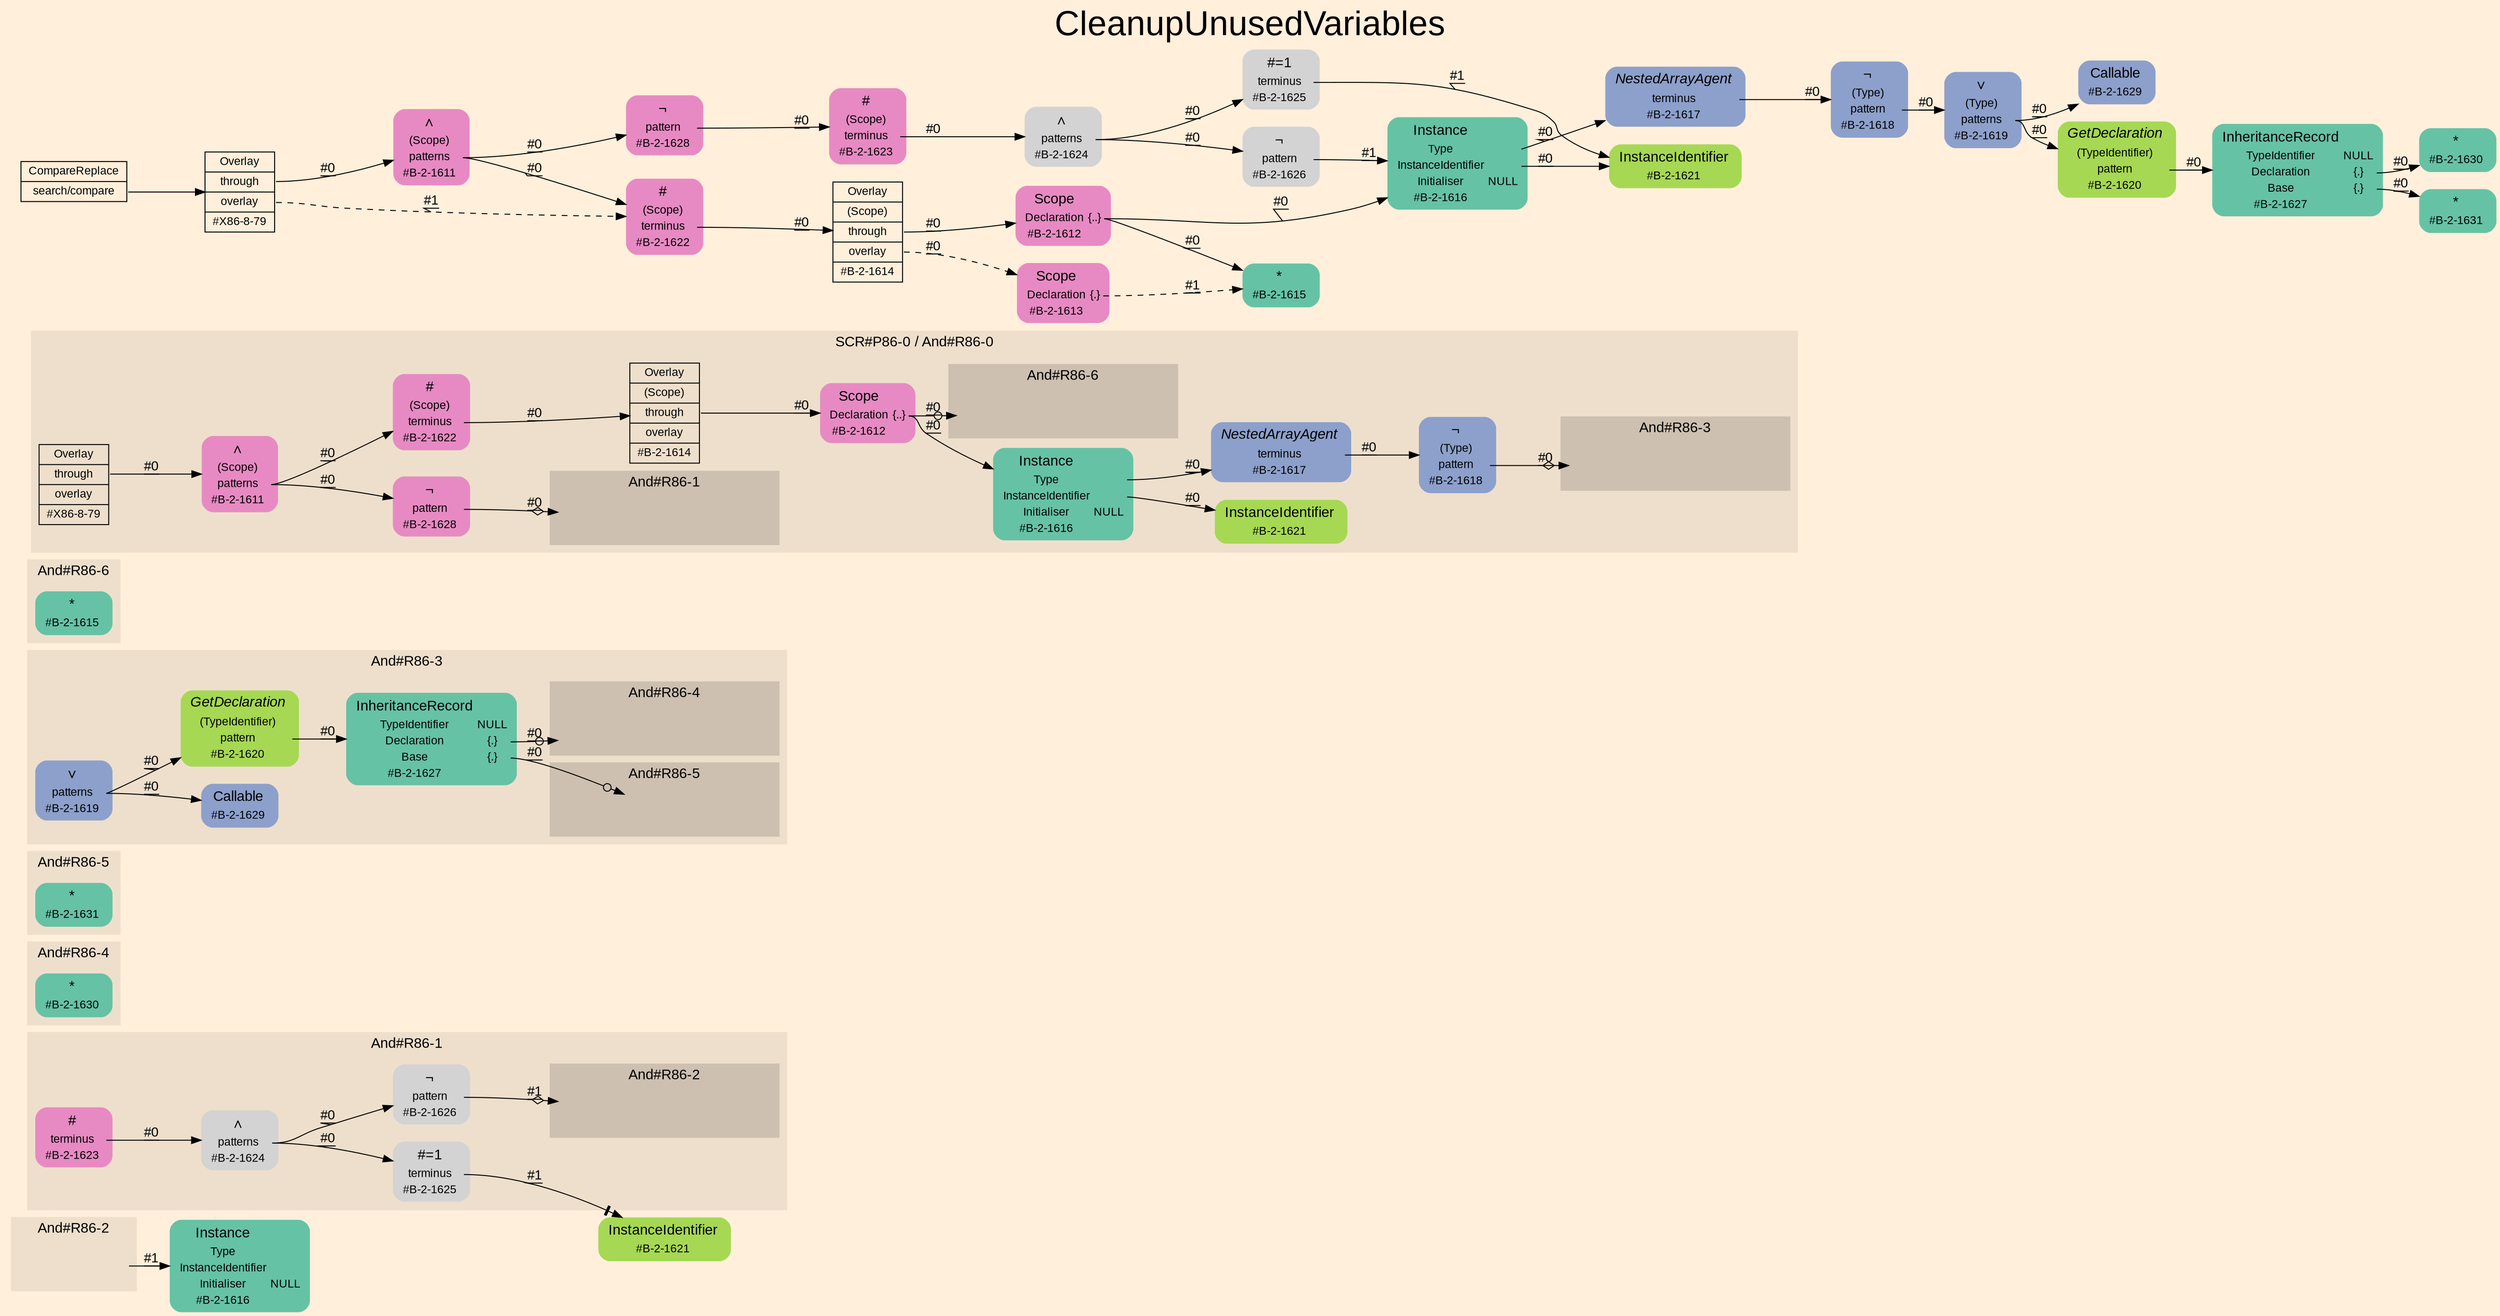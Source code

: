 digraph "CleanupUnusedVariables" {
label = "CleanupUnusedVariables"
labelloc = t
fontsize = "36"
graph [
    rankdir = "LR"
    ranksep = 0.3
    bgcolor = antiquewhite1
    color = black
    fontcolor = black
    fontname = "Arial"
];
node [
    fontname = "Arial"
];
edge [
    fontname = "Arial"
];

// -------------------- figure And#R86-2 --------------------
// -------- region And#R86-2 ----------
subgraph "clusterAnd#R86-2" {
    label = "And#R86-2"
    style = "filled"
    color = antiquewhite2
    fontsize = "15"
    "And#R86-2/IRIP" [
        // -------- block And#R86-2/IRIP ----------
        shape = none
        style = "invisible"
    ];
    
}

"And#R86-2/#B-2-1616" [
    // -------- block And#R86-2/#B-2-1616 ----------
    shape = "plaintext"
    fillcolor = "/set28/1"
    label = <<TABLE BORDER="0" CELLBORDER="0" CELLSPACING="0">
     <TR><TD><FONT POINT-SIZE="15.0">Instance</FONT></TD><TD></TD></TR>
     <TR><TD>Type</TD><TD PORT="port0"></TD></TR>
     <TR><TD>InstanceIdentifier</TD><TD PORT="port1"></TD></TR>
     <TR><TD>Initialiser</TD><TD PORT="port2">NULL</TD></TR>
     <TR><TD>#B-2-1616</TD><TD PORT="port3"></TD></TR>
    </TABLE>>
    style = "rounded,filled"
    fontsize = "12"
];

"And#R86-2/IRIP" -> "And#R86-2/#B-2-1616" [
    label = "#1"
    decorate = true
    color = black
    fontcolor = black
];


// -------------------- figure And#R86-1 --------------------
// -------- region And#R86-1 ----------
subgraph "clusterAnd#R86-1" {
    label = "And#R86-1"
    style = "filled"
    color = antiquewhite2
    fontsize = "15"
    "And#R86-1/#B-2-1625" [
        // -------- block And#R86-1/#B-2-1625 ----------
        shape = "plaintext"
        label = <<TABLE BORDER="0" CELLBORDER="0" CELLSPACING="0">
         <TR><TD><FONT POINT-SIZE="15.0">#=1</FONT></TD><TD></TD></TR>
         <TR><TD>terminus</TD><TD PORT="port0"></TD></TR>
         <TR><TD>#B-2-1625</TD><TD PORT="port1"></TD></TR>
        </TABLE>>
        style = "rounded,filled"
        fontsize = "12"
    ];
    
    "And#R86-1/#B-2-1624" [
        // -------- block And#R86-1/#B-2-1624 ----------
        shape = "plaintext"
        label = <<TABLE BORDER="0" CELLBORDER="0" CELLSPACING="0">
         <TR><TD><FONT POINT-SIZE="15.0">∧</FONT></TD><TD></TD></TR>
         <TR><TD>patterns</TD><TD PORT="port0"></TD></TR>
         <TR><TD>#B-2-1624</TD><TD PORT="port1"></TD></TR>
        </TABLE>>
        style = "rounded,filled"
        fontsize = "12"
    ];
    
    "And#R86-1/#B-2-1623" [
        // -------- block And#R86-1/#B-2-1623 ----------
        shape = "plaintext"
        fillcolor = "/set28/4"
        label = <<TABLE BORDER="0" CELLBORDER="0" CELLSPACING="0">
         <TR><TD><FONT POINT-SIZE="15.0">#</FONT></TD><TD></TD></TR>
         <TR><TD>terminus</TD><TD PORT="port0"></TD></TR>
         <TR><TD>#B-2-1623</TD><TD PORT="port1"></TD></TR>
        </TABLE>>
        style = "rounded,filled"
        fontsize = "12"
    ];
    
    "And#R86-1/#B-2-1626" [
        // -------- block And#R86-1/#B-2-1626 ----------
        shape = "plaintext"
        label = <<TABLE BORDER="0" CELLBORDER="0" CELLSPACING="0">
         <TR><TD><FONT POINT-SIZE="15.0">¬</FONT></TD><TD></TD></TR>
         <TR><TD>pattern</TD><TD PORT="port0"></TD></TR>
         <TR><TD>#B-2-1626</TD><TD PORT="port1"></TD></TR>
        </TABLE>>
        style = "rounded,filled"
        fontsize = "12"
    ];
    
    // -------- region And#R86-1/And#R86-2 ----------
    subgraph "clusterAnd#R86-1/And#R86-2" {
        label = "And#R86-2"
        style = "filled"
        color = antiquewhite3
        fontsize = "15"
        "And#R86-1/And#R86-2/#B-2-1616" [
            // -------- block And#R86-1/And#R86-2/#B-2-1616 ----------
            shape = none
            fillcolor = "/set28/1"
            style = "invisible"
        ];
        
    }
    
}

"And#R86-1/#B-2-1621" [
    // -------- block And#R86-1/#B-2-1621 ----------
    shape = "plaintext"
    fillcolor = "/set28/5"
    label = <<TABLE BORDER="0" CELLBORDER="0" CELLSPACING="0">
     <TR><TD><FONT POINT-SIZE="15.0">InstanceIdentifier</FONT></TD><TD></TD></TR>
     <TR><TD>#B-2-1621</TD><TD PORT="port0"></TD></TR>
    </TABLE>>
    style = "rounded,filled"
    fontsize = "12"
];

"And#R86-1/#B-2-1625":port0 -> "And#R86-1/#B-2-1621" [
    arrowhead="normalnonetee"
    label = "#1"
    decorate = true
    color = black
    fontcolor = black
];

"And#R86-1/#B-2-1624":port0 -> "And#R86-1/#B-2-1625" [
    label = "#0"
    decorate = true
    color = black
    fontcolor = black
];

"And#R86-1/#B-2-1624":port0 -> "And#R86-1/#B-2-1626" [
    label = "#0"
    decorate = true
    color = black
    fontcolor = black
];

"And#R86-1/#B-2-1623":port0 -> "And#R86-1/#B-2-1624" [
    label = "#0"
    decorate = true
    color = black
    fontcolor = black
];

"And#R86-1/#B-2-1626":port0 -> "And#R86-1/And#R86-2/#B-2-1616" [
    arrowhead="normalnoneodiamond"
    label = "#1"
    decorate = true
    color = black
    fontcolor = black
];


// -------------------- figure And#R86-4 --------------------
// -------- region And#R86-4 ----------
subgraph "clusterAnd#R86-4" {
    label = "And#R86-4"
    style = "filled"
    color = antiquewhite2
    fontsize = "15"
    "And#R86-4/#B-2-1630" [
        // -------- block And#R86-4/#B-2-1630 ----------
        shape = "plaintext"
        fillcolor = "/set28/1"
        label = <<TABLE BORDER="0" CELLBORDER="0" CELLSPACING="0">
         <TR><TD><FONT POINT-SIZE="15.0">*</FONT></TD><TD></TD></TR>
         <TR><TD>#B-2-1630</TD><TD PORT="port0"></TD></TR>
        </TABLE>>
        style = "rounded,filled"
        fontsize = "12"
    ];
    
}


// -------------------- figure And#R86-5 --------------------
// -------- region And#R86-5 ----------
subgraph "clusterAnd#R86-5" {
    label = "And#R86-5"
    style = "filled"
    color = antiquewhite2
    fontsize = "15"
    "And#R86-5/#B-2-1631" [
        // -------- block And#R86-5/#B-2-1631 ----------
        shape = "plaintext"
        fillcolor = "/set28/1"
        label = <<TABLE BORDER="0" CELLBORDER="0" CELLSPACING="0">
         <TR><TD><FONT POINT-SIZE="15.0">*</FONT></TD><TD></TD></TR>
         <TR><TD>#B-2-1631</TD><TD PORT="port0"></TD></TR>
        </TABLE>>
        style = "rounded,filled"
        fontsize = "12"
    ];
    
}


// -------------------- figure And#R86-3 --------------------
// -------- region And#R86-3 ----------
subgraph "clusterAnd#R86-3" {
    label = "And#R86-3"
    style = "filled"
    color = antiquewhite2
    fontsize = "15"
    "And#R86-3/#B-2-1619" [
        // -------- block And#R86-3/#B-2-1619 ----------
        shape = "plaintext"
        fillcolor = "/set28/3"
        label = <<TABLE BORDER="0" CELLBORDER="0" CELLSPACING="0">
         <TR><TD><FONT POINT-SIZE="15.0">∨</FONT></TD><TD></TD></TR>
         <TR><TD>patterns</TD><TD PORT="port0"></TD></TR>
         <TR><TD>#B-2-1619</TD><TD PORT="port1"></TD></TR>
        </TABLE>>
        style = "rounded,filled"
        fontsize = "12"
    ];
    
    "And#R86-3/#B-2-1629" [
        // -------- block And#R86-3/#B-2-1629 ----------
        shape = "plaintext"
        fillcolor = "/set28/3"
        label = <<TABLE BORDER="0" CELLBORDER="0" CELLSPACING="0">
         <TR><TD><FONT POINT-SIZE="15.0">Callable</FONT></TD><TD></TD></TR>
         <TR><TD>#B-2-1629</TD><TD PORT="port0"></TD></TR>
        </TABLE>>
        style = "rounded,filled"
        fontsize = "12"
    ];
    
    "And#R86-3/#B-2-1627" [
        // -------- block And#R86-3/#B-2-1627 ----------
        shape = "plaintext"
        fillcolor = "/set28/1"
        label = <<TABLE BORDER="0" CELLBORDER="0" CELLSPACING="0">
         <TR><TD><FONT POINT-SIZE="15.0">InheritanceRecord</FONT></TD><TD></TD></TR>
         <TR><TD>TypeIdentifier</TD><TD PORT="port0">NULL</TD></TR>
         <TR><TD>Declaration</TD><TD PORT="port1">{.}</TD></TR>
         <TR><TD>Base</TD><TD PORT="port2">{.}</TD></TR>
         <TR><TD>#B-2-1627</TD><TD PORT="port3"></TD></TR>
        </TABLE>>
        style = "rounded,filled"
        fontsize = "12"
    ];
    
    "And#R86-3/#B-2-1620" [
        // -------- block And#R86-3/#B-2-1620 ----------
        shape = "plaintext"
        fillcolor = "/set28/5"
        label = <<TABLE BORDER="0" CELLBORDER="0" CELLSPACING="0">
         <TR><TD><FONT POINT-SIZE="15.0"><I>GetDeclaration</I></FONT></TD><TD></TD></TR>
         <TR><TD>(TypeIdentifier)</TD><TD PORT="port0"></TD></TR>
         <TR><TD>pattern</TD><TD PORT="port1"></TD></TR>
         <TR><TD>#B-2-1620</TD><TD PORT="port2"></TD></TR>
        </TABLE>>
        style = "rounded,filled"
        fontsize = "12"
    ];
    
    // -------- region And#R86-3/And#R86-4 ----------
    subgraph "clusterAnd#R86-3/And#R86-4" {
        label = "And#R86-4"
        style = "filled"
        color = antiquewhite3
        fontsize = "15"
        "And#R86-3/And#R86-4/#B-2-1630" [
            // -------- block And#R86-3/And#R86-4/#B-2-1630 ----------
            shape = none
            fillcolor = "/set28/1"
            style = "invisible"
        ];
        
    }
    
    // -------- region And#R86-3/And#R86-5 ----------
    subgraph "clusterAnd#R86-3/And#R86-5" {
        label = "And#R86-5"
        style = "filled"
        color = antiquewhite3
        fontsize = "15"
        "And#R86-3/And#R86-5/#B-2-1631" [
            // -------- block And#R86-3/And#R86-5/#B-2-1631 ----------
            shape = none
            fillcolor = "/set28/1"
            style = "invisible"
        ];
        
    }
    
}

"And#R86-3/#B-2-1619":port0 -> "And#R86-3/#B-2-1629" [
    label = "#0"
    decorate = true
    color = black
    fontcolor = black
];

"And#R86-3/#B-2-1619":port0 -> "And#R86-3/#B-2-1620" [
    label = "#0"
    decorate = true
    color = black
    fontcolor = black
];

"And#R86-3/#B-2-1627":port1 -> "And#R86-3/And#R86-4/#B-2-1630" [
    arrowhead="normalnoneodot"
    label = "#0"
    decorate = true
    color = black
    fontcolor = black
];

"And#R86-3/#B-2-1627":port2 -> "And#R86-3/And#R86-5/#B-2-1631" [
    arrowhead="normalnoneodot"
    label = "#0"
    decorate = true
    color = black
    fontcolor = black
];

"And#R86-3/#B-2-1620":port1 -> "And#R86-3/#B-2-1627" [
    label = "#0"
    decorate = true
    color = black
    fontcolor = black
];


// -------------------- figure And#R86-6 --------------------
// -------- region And#R86-6 ----------
subgraph "clusterAnd#R86-6" {
    label = "And#R86-6"
    style = "filled"
    color = antiquewhite2
    fontsize = "15"
    "And#R86-6/#B-2-1615" [
        // -------- block And#R86-6/#B-2-1615 ----------
        shape = "plaintext"
        fillcolor = "/set28/1"
        label = <<TABLE BORDER="0" CELLBORDER="0" CELLSPACING="0">
         <TR><TD><FONT POINT-SIZE="15.0">*</FONT></TD><TD></TD></TR>
         <TR><TD>#B-2-1615</TD><TD PORT="port0"></TD></TR>
        </TABLE>>
        style = "rounded,filled"
        fontsize = "12"
    ];
    
}


// -------------------- figure And#R86-0 --------------------
// -------- region And#R86-0 ----------
subgraph "clusterAnd#R86-0" {
    label = "SCR#P86-0 / And#R86-0"
    style = "filled"
    color = antiquewhite2
    fontsize = "15"
    "And#R86-0/#B-2-1616" [
        // -------- block And#R86-0/#B-2-1616 ----------
        shape = "plaintext"
        fillcolor = "/set28/1"
        label = <<TABLE BORDER="0" CELLBORDER="0" CELLSPACING="0">
         <TR><TD><FONT POINT-SIZE="15.0">Instance</FONT></TD><TD></TD></TR>
         <TR><TD>Type</TD><TD PORT="port0"></TD></TR>
         <TR><TD>InstanceIdentifier</TD><TD PORT="port1"></TD></TR>
         <TR><TD>Initialiser</TD><TD PORT="port2">NULL</TD></TR>
         <TR><TD>#B-2-1616</TD><TD PORT="port3"></TD></TR>
        </TABLE>>
        style = "rounded,filled"
        fontsize = "12"
    ];
    
    "And#R86-0/#B-2-1617" [
        // -------- block And#R86-0/#B-2-1617 ----------
        shape = "plaintext"
        fillcolor = "/set28/3"
        label = <<TABLE BORDER="0" CELLBORDER="0" CELLSPACING="0">
         <TR><TD><FONT POINT-SIZE="15.0"><I>NestedArrayAgent</I></FONT></TD><TD></TD></TR>
         <TR><TD>terminus</TD><TD PORT="port0"></TD></TR>
         <TR><TD>#B-2-1617</TD><TD PORT="port1"></TD></TR>
        </TABLE>>
        style = "rounded,filled"
        fontsize = "12"
    ];
    
    "And#R86-0/#B-2-1628" [
        // -------- block And#R86-0/#B-2-1628 ----------
        shape = "plaintext"
        fillcolor = "/set28/4"
        label = <<TABLE BORDER="0" CELLBORDER="0" CELLSPACING="0">
         <TR><TD><FONT POINT-SIZE="15.0">¬</FONT></TD><TD></TD></TR>
         <TR><TD>pattern</TD><TD PORT="port0"></TD></TR>
         <TR><TD>#B-2-1628</TD><TD PORT="port1"></TD></TR>
        </TABLE>>
        style = "rounded,filled"
        fontsize = "12"
    ];
    
    "And#R86-0/#B-2-1621" [
        // -------- block And#R86-0/#B-2-1621 ----------
        shape = "plaintext"
        fillcolor = "/set28/5"
        label = <<TABLE BORDER="0" CELLBORDER="0" CELLSPACING="0">
         <TR><TD><FONT POINT-SIZE="15.0">InstanceIdentifier</FONT></TD><TD></TD></TR>
         <TR><TD>#B-2-1621</TD><TD PORT="port0"></TD></TR>
        </TABLE>>
        style = "rounded,filled"
        fontsize = "12"
    ];
    
    "And#R86-0/#B-2-1611" [
        // -------- block And#R86-0/#B-2-1611 ----------
        shape = "plaintext"
        fillcolor = "/set28/4"
        label = <<TABLE BORDER="0" CELLBORDER="0" CELLSPACING="0">
         <TR><TD><FONT POINT-SIZE="15.0">∧</FONT></TD><TD></TD></TR>
         <TR><TD>(Scope)</TD><TD PORT="port0"></TD></TR>
         <TR><TD>patterns</TD><TD PORT="port1"></TD></TR>
         <TR><TD>#B-2-1611</TD><TD PORT="port2"></TD></TR>
        </TABLE>>
        style = "rounded,filled"
        fontsize = "12"
    ];
    
    "And#R86-0/#B-2-1614" [
        // -------- block And#R86-0/#B-2-1614 ----------
        shape = "record"
        fillcolor = antiquewhite2
        label = "<fixed> Overlay | <port0> (Scope) | <port1> through | <port2> overlay | <port3> #B-2-1614"
        style = "filled"
        fontsize = "12"
        color = black
        fontcolor = black
    ];
    
    "And#R86-0/#B-2-1612" [
        // -------- block And#R86-0/#B-2-1612 ----------
        shape = "plaintext"
        fillcolor = "/set28/4"
        label = <<TABLE BORDER="0" CELLBORDER="0" CELLSPACING="0">
         <TR><TD><FONT POINT-SIZE="15.0">Scope</FONT></TD><TD></TD></TR>
         <TR><TD>Declaration</TD><TD PORT="port0">{..}</TD></TR>
         <TR><TD>#B-2-1612</TD><TD PORT="port1"></TD></TR>
        </TABLE>>
        style = "rounded,filled"
        fontsize = "12"
    ];
    
    "And#R86-0/#B-2-1622" [
        // -------- block And#R86-0/#B-2-1622 ----------
        shape = "plaintext"
        fillcolor = "/set28/4"
        label = <<TABLE BORDER="0" CELLBORDER="0" CELLSPACING="0">
         <TR><TD><FONT POINT-SIZE="15.0">#</FONT></TD><TD></TD></TR>
         <TR><TD>(Scope)</TD><TD PORT="port0"></TD></TR>
         <TR><TD>terminus</TD><TD PORT="port1"></TD></TR>
         <TR><TD>#B-2-1622</TD><TD PORT="port2"></TD></TR>
        </TABLE>>
        style = "rounded,filled"
        fontsize = "12"
    ];
    
    "And#R86-0/#X86-8-79" [
        // -------- block And#R86-0/#X86-8-79 ----------
        shape = "record"
        fillcolor = antiquewhite2
        label = "<fixed> Overlay | <port0> through | <port1> overlay | <port2> #X86-8-79"
        style = "filled"
        fontsize = "12"
        color = black
        fontcolor = black
    ];
    
    "And#R86-0/#B-2-1618" [
        // -------- block And#R86-0/#B-2-1618 ----------
        shape = "plaintext"
        fillcolor = "/set28/3"
        label = <<TABLE BORDER="0" CELLBORDER="0" CELLSPACING="0">
         <TR><TD><FONT POINT-SIZE="15.0">¬</FONT></TD><TD></TD></TR>
         <TR><TD>(Type)</TD><TD PORT="port0"></TD></TR>
         <TR><TD>pattern</TD><TD PORT="port1"></TD></TR>
         <TR><TD>#B-2-1618</TD><TD PORT="port2"></TD></TR>
        </TABLE>>
        style = "rounded,filled"
        fontsize = "12"
    ];
    
    // -------- region And#R86-0/And#R86-1 ----------
    subgraph "clusterAnd#R86-0/And#R86-1" {
        label = "And#R86-1"
        style = "filled"
        color = antiquewhite3
        fontsize = "15"
        "And#R86-0/And#R86-1/#B-2-1623" [
            // -------- block And#R86-0/And#R86-1/#B-2-1623 ----------
            shape = none
            fillcolor = "/set28/4"
            style = "invisible"
        ];
        
    }
    
    // -------- region And#R86-0/And#R86-3 ----------
    subgraph "clusterAnd#R86-0/And#R86-3" {
        label = "And#R86-3"
        style = "filled"
        color = antiquewhite3
        fontsize = "15"
        "And#R86-0/And#R86-3/#B-2-1619" [
            // -------- block And#R86-0/And#R86-3/#B-2-1619 ----------
            shape = none
            fillcolor = "/set28/3"
            style = "invisible"
        ];
        
    }
    
    // -------- region And#R86-0/And#R86-6 ----------
    subgraph "clusterAnd#R86-0/And#R86-6" {
        label = "And#R86-6"
        style = "filled"
        color = antiquewhite3
        fontsize = "15"
        "And#R86-0/And#R86-6/#B-2-1615" [
            // -------- block And#R86-0/And#R86-6/#B-2-1615 ----------
            shape = none
            fillcolor = "/set28/1"
            style = "invisible"
        ];
        
    }
    
}

"And#R86-0/#B-2-1616":port0 -> "And#R86-0/#B-2-1617" [
    label = "#0"
    decorate = true
    color = black
    fontcolor = black
];

"And#R86-0/#B-2-1616":port1 -> "And#R86-0/#B-2-1621" [
    label = "#0"
    decorate = true
    color = black
    fontcolor = black
];

"And#R86-0/#B-2-1617":port0 -> "And#R86-0/#B-2-1618" [
    label = "#0"
    decorate = true
    color = black
    fontcolor = black
];

"And#R86-0/#B-2-1628":port0 -> "And#R86-0/And#R86-1/#B-2-1623" [
    arrowhead="normalnoneodiamond"
    label = "#0"
    decorate = true
    color = black
    fontcolor = black
];

"And#R86-0/#B-2-1611":port1 -> "And#R86-0/#B-2-1622" [
    label = "#0"
    decorate = true
    color = black
    fontcolor = black
];

"And#R86-0/#B-2-1611":port1 -> "And#R86-0/#B-2-1628" [
    label = "#0"
    decorate = true
    color = black
    fontcolor = black
];

"And#R86-0/#B-2-1614":port1 -> "And#R86-0/#B-2-1612" [
    label = "#0"
    decorate = true
    color = black
    fontcolor = black
];

"And#R86-0/#B-2-1612":port0 -> "And#R86-0/#B-2-1616" [
    label = "#0"
    decorate = true
    color = black
    fontcolor = black
];

"And#R86-0/#B-2-1612":port0 -> "And#R86-0/And#R86-6/#B-2-1615" [
    arrowhead="normalnoneodot"
    label = "#0"
    decorate = true
    color = black
    fontcolor = black
];

"And#R86-0/#B-2-1622":port1 -> "And#R86-0/#B-2-1614" [
    label = "#0"
    decorate = true
    color = black
    fontcolor = black
];

"And#R86-0/#X86-8-79":port0 -> "And#R86-0/#B-2-1611" [
    label = "#0"
    decorate = true
    color = black
    fontcolor = black
];

"And#R86-0/#B-2-1618":port1 -> "And#R86-0/And#R86-3/#B-2-1619" [
    arrowhead="normalnoneodiamond"
    label = "#0"
    decorate = true
    color = black
    fontcolor = black
];


// -------------------- transformation figure --------------------
"CR#X86-10-86" [
    // -------- block CR#X86-10-86 ----------
    shape = "record"
    fillcolor = antiquewhite1
    label = "<fixed> CompareReplace | <port0> search/compare"
    style = "filled"
    fontsize = "12"
    color = black
    fontcolor = black
];

"#X86-8-79" [
    // -------- block #X86-8-79 ----------
    shape = "record"
    fillcolor = antiquewhite1
    label = "<fixed> Overlay | <port0> through | <port1> overlay | <port2> #X86-8-79"
    style = "filled"
    fontsize = "12"
    color = black
    fontcolor = black
];

"#B-2-1611" [
    // -------- block #B-2-1611 ----------
    shape = "plaintext"
    fillcolor = "/set28/4"
    label = <<TABLE BORDER="0" CELLBORDER="0" CELLSPACING="0">
     <TR><TD><FONT POINT-SIZE="15.0">∧</FONT></TD><TD></TD></TR>
     <TR><TD>(Scope)</TD><TD PORT="port0"></TD></TR>
     <TR><TD>patterns</TD><TD PORT="port1"></TD></TR>
     <TR><TD>#B-2-1611</TD><TD PORT="port2"></TD></TR>
    </TABLE>>
    style = "rounded,filled"
    fontsize = "12"
];

"#B-2-1622" [
    // -------- block #B-2-1622 ----------
    shape = "plaintext"
    fillcolor = "/set28/4"
    label = <<TABLE BORDER="0" CELLBORDER="0" CELLSPACING="0">
     <TR><TD><FONT POINT-SIZE="15.0">#</FONT></TD><TD></TD></TR>
     <TR><TD>(Scope)</TD><TD PORT="port0"></TD></TR>
     <TR><TD>terminus</TD><TD PORT="port1"></TD></TR>
     <TR><TD>#B-2-1622</TD><TD PORT="port2"></TD></TR>
    </TABLE>>
    style = "rounded,filled"
    fontsize = "12"
];

"#B-2-1614" [
    // -------- block #B-2-1614 ----------
    shape = "record"
    fillcolor = antiquewhite1
    label = "<fixed> Overlay | <port0> (Scope) | <port1> through | <port2> overlay | <port3> #B-2-1614"
    style = "filled"
    fontsize = "12"
    color = black
    fontcolor = black
];

"#B-2-1612" [
    // -------- block #B-2-1612 ----------
    shape = "plaintext"
    fillcolor = "/set28/4"
    label = <<TABLE BORDER="0" CELLBORDER="0" CELLSPACING="0">
     <TR><TD><FONT POINT-SIZE="15.0">Scope</FONT></TD><TD></TD></TR>
     <TR><TD>Declaration</TD><TD PORT="port0">{..}</TD></TR>
     <TR><TD>#B-2-1612</TD><TD PORT="port1"></TD></TR>
    </TABLE>>
    style = "rounded,filled"
    fontsize = "12"
];

"#B-2-1616" [
    // -------- block #B-2-1616 ----------
    shape = "plaintext"
    fillcolor = "/set28/1"
    label = <<TABLE BORDER="0" CELLBORDER="0" CELLSPACING="0">
     <TR><TD><FONT POINT-SIZE="15.0">Instance</FONT></TD><TD></TD></TR>
     <TR><TD>Type</TD><TD PORT="port0"></TD></TR>
     <TR><TD>InstanceIdentifier</TD><TD PORT="port1"></TD></TR>
     <TR><TD>Initialiser</TD><TD PORT="port2">NULL</TD></TR>
     <TR><TD>#B-2-1616</TD><TD PORT="port3"></TD></TR>
    </TABLE>>
    style = "rounded,filled"
    fontsize = "12"
];

"#B-2-1617" [
    // -------- block #B-2-1617 ----------
    shape = "plaintext"
    fillcolor = "/set28/3"
    label = <<TABLE BORDER="0" CELLBORDER="0" CELLSPACING="0">
     <TR><TD><FONT POINT-SIZE="15.0"><I>NestedArrayAgent</I></FONT></TD><TD></TD></TR>
     <TR><TD>terminus</TD><TD PORT="port0"></TD></TR>
     <TR><TD>#B-2-1617</TD><TD PORT="port1"></TD></TR>
    </TABLE>>
    style = "rounded,filled"
    fontsize = "12"
];

"#B-2-1618" [
    // -------- block #B-2-1618 ----------
    shape = "plaintext"
    fillcolor = "/set28/3"
    label = <<TABLE BORDER="0" CELLBORDER="0" CELLSPACING="0">
     <TR><TD><FONT POINT-SIZE="15.0">¬</FONT></TD><TD></TD></TR>
     <TR><TD>(Type)</TD><TD PORT="port0"></TD></TR>
     <TR><TD>pattern</TD><TD PORT="port1"></TD></TR>
     <TR><TD>#B-2-1618</TD><TD PORT="port2"></TD></TR>
    </TABLE>>
    style = "rounded,filled"
    fontsize = "12"
];

"#B-2-1619" [
    // -------- block #B-2-1619 ----------
    shape = "plaintext"
    fillcolor = "/set28/3"
    label = <<TABLE BORDER="0" CELLBORDER="0" CELLSPACING="0">
     <TR><TD><FONT POINT-SIZE="15.0">∨</FONT></TD><TD></TD></TR>
     <TR><TD>(Type)</TD><TD PORT="port0"></TD></TR>
     <TR><TD>patterns</TD><TD PORT="port1"></TD></TR>
     <TR><TD>#B-2-1619</TD><TD PORT="port2"></TD></TR>
    </TABLE>>
    style = "rounded,filled"
    fontsize = "12"
];

"#B-2-1629" [
    // -------- block #B-2-1629 ----------
    shape = "plaintext"
    fillcolor = "/set28/3"
    label = <<TABLE BORDER="0" CELLBORDER="0" CELLSPACING="0">
     <TR><TD><FONT POINT-SIZE="15.0">Callable</FONT></TD><TD></TD></TR>
     <TR><TD>#B-2-1629</TD><TD PORT="port0"></TD></TR>
    </TABLE>>
    style = "rounded,filled"
    fontsize = "12"
];

"#B-2-1620" [
    // -------- block #B-2-1620 ----------
    shape = "plaintext"
    fillcolor = "/set28/5"
    label = <<TABLE BORDER="0" CELLBORDER="0" CELLSPACING="0">
     <TR><TD><FONT POINT-SIZE="15.0"><I>GetDeclaration</I></FONT></TD><TD></TD></TR>
     <TR><TD>(TypeIdentifier)</TD><TD PORT="port0"></TD></TR>
     <TR><TD>pattern</TD><TD PORT="port1"></TD></TR>
     <TR><TD>#B-2-1620</TD><TD PORT="port2"></TD></TR>
    </TABLE>>
    style = "rounded,filled"
    fontsize = "12"
];

"#B-2-1627" [
    // -------- block #B-2-1627 ----------
    shape = "plaintext"
    fillcolor = "/set28/1"
    label = <<TABLE BORDER="0" CELLBORDER="0" CELLSPACING="0">
     <TR><TD><FONT POINT-SIZE="15.0">InheritanceRecord</FONT></TD><TD></TD></TR>
     <TR><TD>TypeIdentifier</TD><TD PORT="port0">NULL</TD></TR>
     <TR><TD>Declaration</TD><TD PORT="port1">{.}</TD></TR>
     <TR><TD>Base</TD><TD PORT="port2">{.}</TD></TR>
     <TR><TD>#B-2-1627</TD><TD PORT="port3"></TD></TR>
    </TABLE>>
    style = "rounded,filled"
    fontsize = "12"
];

"#B-2-1630" [
    // -------- block #B-2-1630 ----------
    shape = "plaintext"
    fillcolor = "/set28/1"
    label = <<TABLE BORDER="0" CELLBORDER="0" CELLSPACING="0">
     <TR><TD><FONT POINT-SIZE="15.0">*</FONT></TD><TD></TD></TR>
     <TR><TD>#B-2-1630</TD><TD PORT="port0"></TD></TR>
    </TABLE>>
    style = "rounded,filled"
    fontsize = "12"
];

"#B-2-1631" [
    // -------- block #B-2-1631 ----------
    shape = "plaintext"
    fillcolor = "/set28/1"
    label = <<TABLE BORDER="0" CELLBORDER="0" CELLSPACING="0">
     <TR><TD><FONT POINT-SIZE="15.0">*</FONT></TD><TD></TD></TR>
     <TR><TD>#B-2-1631</TD><TD PORT="port0"></TD></TR>
    </TABLE>>
    style = "rounded,filled"
    fontsize = "12"
];

"#B-2-1621" [
    // -------- block #B-2-1621 ----------
    shape = "plaintext"
    fillcolor = "/set28/5"
    label = <<TABLE BORDER="0" CELLBORDER="0" CELLSPACING="0">
     <TR><TD><FONT POINT-SIZE="15.0">InstanceIdentifier</FONT></TD><TD></TD></TR>
     <TR><TD>#B-2-1621</TD><TD PORT="port0"></TD></TR>
    </TABLE>>
    style = "rounded,filled"
    fontsize = "12"
];

"#B-2-1615" [
    // -------- block #B-2-1615 ----------
    shape = "plaintext"
    fillcolor = "/set28/1"
    label = <<TABLE BORDER="0" CELLBORDER="0" CELLSPACING="0">
     <TR><TD><FONT POINT-SIZE="15.0">*</FONT></TD><TD></TD></TR>
     <TR><TD>#B-2-1615</TD><TD PORT="port0"></TD></TR>
    </TABLE>>
    style = "rounded,filled"
    fontsize = "12"
];

"#B-2-1613" [
    // -------- block #B-2-1613 ----------
    shape = "plaintext"
    fillcolor = "/set28/4"
    label = <<TABLE BORDER="0" CELLBORDER="0" CELLSPACING="0">
     <TR><TD><FONT POINT-SIZE="15.0">Scope</FONT></TD><TD></TD></TR>
     <TR><TD>Declaration</TD><TD PORT="port0">{.}</TD></TR>
     <TR><TD>#B-2-1613</TD><TD PORT="port1"></TD></TR>
    </TABLE>>
    style = "rounded,filled"
    fontsize = "12"
];

"#B-2-1628" [
    // -------- block #B-2-1628 ----------
    shape = "plaintext"
    fillcolor = "/set28/4"
    label = <<TABLE BORDER="0" CELLBORDER="0" CELLSPACING="0">
     <TR><TD><FONT POINT-SIZE="15.0">¬</FONT></TD><TD></TD></TR>
     <TR><TD>pattern</TD><TD PORT="port0"></TD></TR>
     <TR><TD>#B-2-1628</TD><TD PORT="port1"></TD></TR>
    </TABLE>>
    style = "rounded,filled"
    fontsize = "12"
];

"#B-2-1623" [
    // -------- block #B-2-1623 ----------
    shape = "plaintext"
    fillcolor = "/set28/4"
    label = <<TABLE BORDER="0" CELLBORDER="0" CELLSPACING="0">
     <TR><TD><FONT POINT-SIZE="15.0">#</FONT></TD><TD></TD></TR>
     <TR><TD>(Scope)</TD><TD PORT="port0"></TD></TR>
     <TR><TD>terminus</TD><TD PORT="port1"></TD></TR>
     <TR><TD>#B-2-1623</TD><TD PORT="port2"></TD></TR>
    </TABLE>>
    style = "rounded,filled"
    fontsize = "12"
];

"#B-2-1624" [
    // -------- block #B-2-1624 ----------
    shape = "plaintext"
    label = <<TABLE BORDER="0" CELLBORDER="0" CELLSPACING="0">
     <TR><TD><FONT POINT-SIZE="15.0">∧</FONT></TD><TD></TD></TR>
     <TR><TD>patterns</TD><TD PORT="port0"></TD></TR>
     <TR><TD>#B-2-1624</TD><TD PORT="port1"></TD></TR>
    </TABLE>>
    style = "rounded,filled"
    fontsize = "12"
];

"#B-2-1625" [
    // -------- block #B-2-1625 ----------
    shape = "plaintext"
    label = <<TABLE BORDER="0" CELLBORDER="0" CELLSPACING="0">
     <TR><TD><FONT POINT-SIZE="15.0">#=1</FONT></TD><TD></TD></TR>
     <TR><TD>terminus</TD><TD PORT="port0"></TD></TR>
     <TR><TD>#B-2-1625</TD><TD PORT="port1"></TD></TR>
    </TABLE>>
    style = "rounded,filled"
    fontsize = "12"
];

"#B-2-1626" [
    // -------- block #B-2-1626 ----------
    shape = "plaintext"
    label = <<TABLE BORDER="0" CELLBORDER="0" CELLSPACING="0">
     <TR><TD><FONT POINT-SIZE="15.0">¬</FONT></TD><TD></TD></TR>
     <TR><TD>pattern</TD><TD PORT="port0"></TD></TR>
     <TR><TD>#B-2-1626</TD><TD PORT="port1"></TD></TR>
    </TABLE>>
    style = "rounded,filled"
    fontsize = "12"
];

"CR#X86-10-86":port0 -> "#X86-8-79" [
    label = ""
    decorate = true
    color = black
    fontcolor = black
];

"#X86-8-79":port0 -> "#B-2-1611" [
    label = "#0"
    decorate = true
    color = black
    fontcolor = black
];

"#X86-8-79":port1 -> "#B-2-1622" [
    style="dashed"
    label = "#1"
    decorate = true
    color = black
    fontcolor = black
];

"#B-2-1611":port1 -> "#B-2-1622" [
    label = "#0"
    decorate = true
    color = black
    fontcolor = black
];

"#B-2-1611":port1 -> "#B-2-1628" [
    label = "#0"
    decorate = true
    color = black
    fontcolor = black
];

"#B-2-1622":port1 -> "#B-2-1614" [
    label = "#0"
    decorate = true
    color = black
    fontcolor = black
];

"#B-2-1614":port1 -> "#B-2-1612" [
    label = "#0"
    decorate = true
    color = black
    fontcolor = black
];

"#B-2-1614":port2 -> "#B-2-1613" [
    style="dashed"
    label = "#0"
    decorate = true
    color = black
    fontcolor = black
];

"#B-2-1612":port0 -> "#B-2-1616" [
    label = "#0"
    decorate = true
    color = black
    fontcolor = black
];

"#B-2-1612":port0 -> "#B-2-1615" [
    label = "#0"
    decorate = true
    color = black
    fontcolor = black
];

"#B-2-1616":port0 -> "#B-2-1617" [
    label = "#0"
    decorate = true
    color = black
    fontcolor = black
];

"#B-2-1616":port1 -> "#B-2-1621" [
    label = "#0"
    decorate = true
    color = black
    fontcolor = black
];

"#B-2-1617":port0 -> "#B-2-1618" [
    label = "#0"
    decorate = true
    color = black
    fontcolor = black
];

"#B-2-1618":port1 -> "#B-2-1619" [
    label = "#0"
    decorate = true
    color = black
    fontcolor = black
];

"#B-2-1619":port1 -> "#B-2-1629" [
    label = "#0"
    decorate = true
    color = black
    fontcolor = black
];

"#B-2-1619":port1 -> "#B-2-1620" [
    label = "#0"
    decorate = true
    color = black
    fontcolor = black
];

"#B-2-1620":port1 -> "#B-2-1627" [
    label = "#0"
    decorate = true
    color = black
    fontcolor = black
];

"#B-2-1627":port1 -> "#B-2-1630" [
    label = "#0"
    decorate = true
    color = black
    fontcolor = black
];

"#B-2-1627":port2 -> "#B-2-1631" [
    label = "#0"
    decorate = true
    color = black
    fontcolor = black
];

"#B-2-1613":port0 -> "#B-2-1615" [
    style="dashed"
    label = "#1"
    decorate = true
    color = black
    fontcolor = black
];

"#B-2-1628":port0 -> "#B-2-1623" [
    label = "#0"
    decorate = true
    color = black
    fontcolor = black
];

"#B-2-1623":port1 -> "#B-2-1624" [
    label = "#0"
    decorate = true
    color = black
    fontcolor = black
];

"#B-2-1624":port0 -> "#B-2-1625" [
    label = "#0"
    decorate = true
    color = black
    fontcolor = black
];

"#B-2-1624":port0 -> "#B-2-1626" [
    label = "#0"
    decorate = true
    color = black
    fontcolor = black
];

"#B-2-1625":port0 -> "#B-2-1621" [
    label = "#1"
    decorate = true
    color = black
    fontcolor = black
];

"#B-2-1626":port0 -> "#B-2-1616" [
    label = "#1"
    decorate = true
    color = black
    fontcolor = black
];


}
